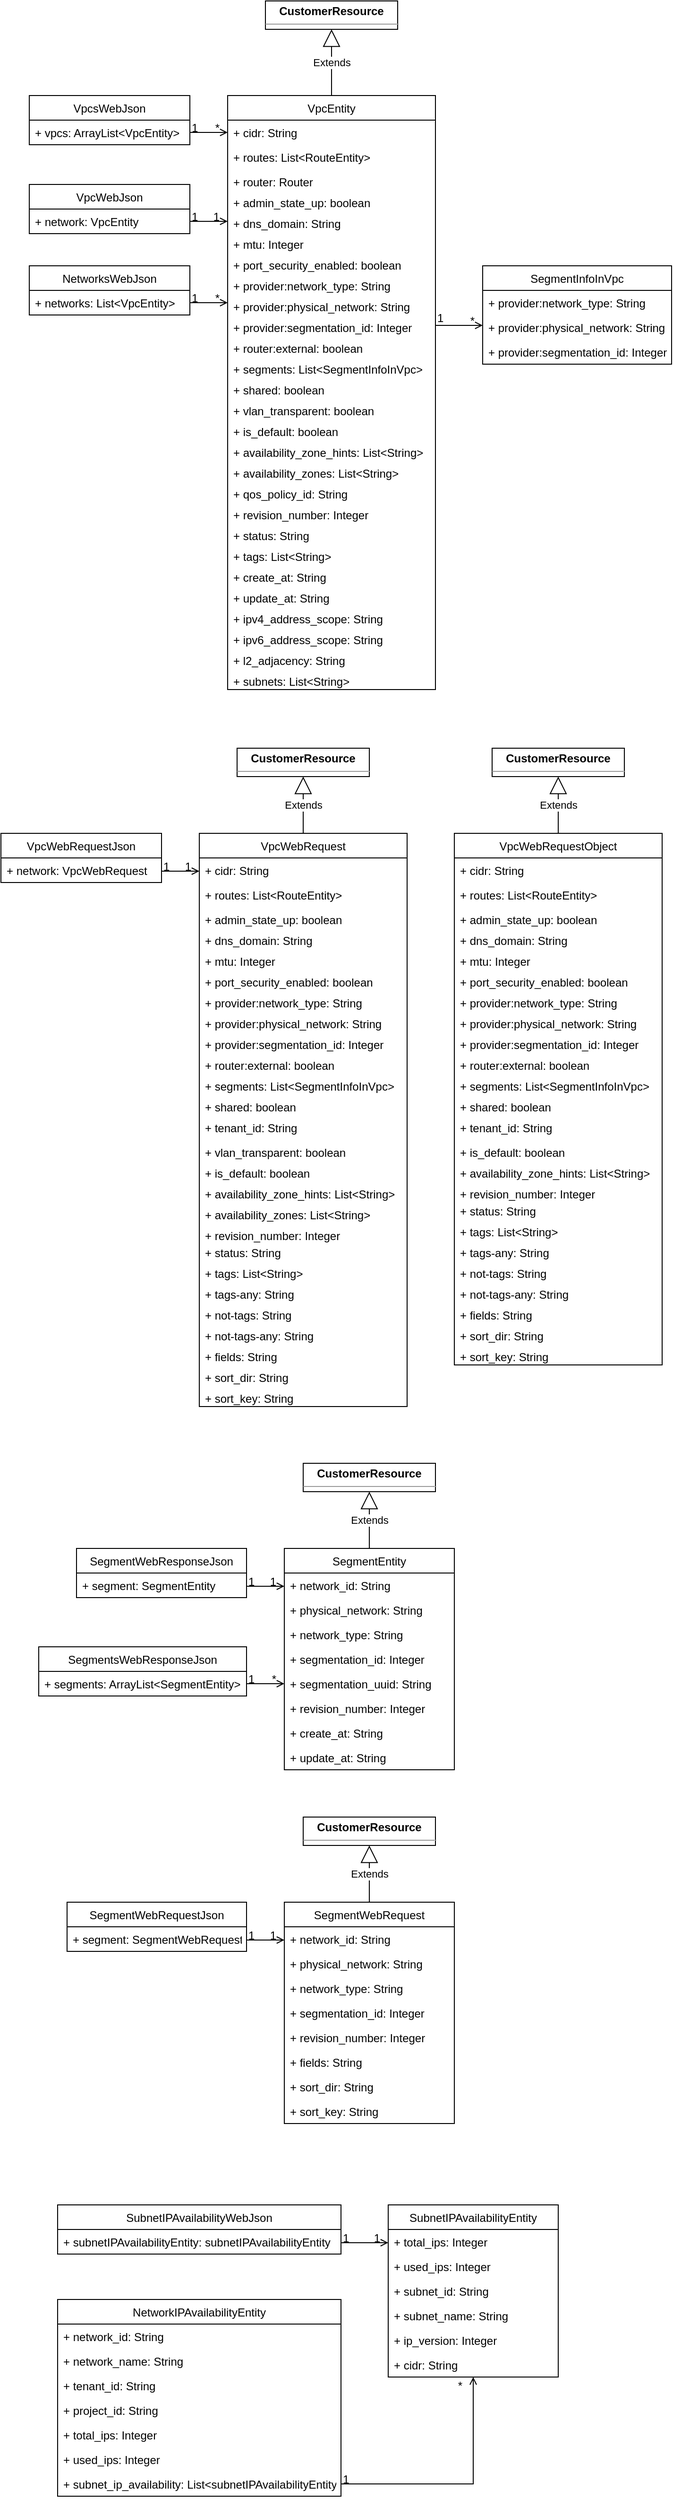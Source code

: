 <mxfile version="13.8.7" type="github">
  <diagram id="C5RBs43oDa-KdzZeNtuy" name="Page-1">
    <mxGraphModel dx="898" dy="665" grid="1" gridSize="10" guides="1" tooltips="1" connect="1" arrows="1" fold="1" page="1" pageScale="1" pageWidth="827" pageHeight="1169" math="0" shadow="0">
      <root>
        <mxCell id="WIyWlLk6GJQsqaUBKTNV-0" />
        <mxCell id="WIyWlLk6GJQsqaUBKTNV-1" parent="WIyWlLk6GJQsqaUBKTNV-0" />
        <mxCell id="Ehaus5VikyLSaYL8oiBz-0" value="VpcEntity" style="swimlane;fontStyle=0;childLayout=stackLayout;horizontal=1;startSize=26;fillColor=none;horizontalStack=0;resizeParent=1;resizeParentMax=0;resizeLast=0;collapsible=1;marginBottom=0;" vertex="1" parent="WIyWlLk6GJQsqaUBKTNV-1">
          <mxGeometry x="290" y="120" width="220" height="628" as="geometry">
            <mxRectangle x="260" y="120" width="80" height="26" as="alternateBounds" />
          </mxGeometry>
        </mxCell>
        <mxCell id="Ehaus5VikyLSaYL8oiBz-1" value="+ cidr: String" style="text;strokeColor=none;fillColor=none;align=left;verticalAlign=top;spacingLeft=4;spacingRight=4;overflow=hidden;rotatable=0;points=[[0,0.5],[1,0.5]];portConstraint=eastwest;" vertex="1" parent="Ehaus5VikyLSaYL8oiBz-0">
          <mxGeometry y="26" width="220" height="26" as="geometry" />
        </mxCell>
        <mxCell id="Ehaus5VikyLSaYL8oiBz-2" value="+ routes: List&lt;RouteEntity&gt;" style="text;strokeColor=none;fillColor=none;align=left;verticalAlign=top;spacingLeft=4;spacingRight=4;overflow=hidden;rotatable=0;points=[[0,0.5],[1,0.5]];portConstraint=eastwest;" vertex="1" parent="Ehaus5VikyLSaYL8oiBz-0">
          <mxGeometry y="52" width="220" height="26" as="geometry" />
        </mxCell>
        <mxCell id="Ehaus5VikyLSaYL8oiBz-6" value="+ router: Router&#xa;" style="text;strokeColor=none;fillColor=none;align=left;verticalAlign=top;spacingLeft=4;spacingRight=4;overflow=hidden;rotatable=0;points=[[0,0.5],[1,0.5]];portConstraint=eastwest;" vertex="1" parent="Ehaus5VikyLSaYL8oiBz-0">
          <mxGeometry y="78" width="220" height="22" as="geometry" />
        </mxCell>
        <mxCell id="Ehaus5VikyLSaYL8oiBz-3" value="+ admin_state_up: boolean&#xa;" style="text;strokeColor=none;fillColor=none;align=left;verticalAlign=top;spacingLeft=4;spacingRight=4;overflow=hidden;rotatable=0;points=[[0,0.5],[1,0.5]];portConstraint=eastwest;" vertex="1" parent="Ehaus5VikyLSaYL8oiBz-0">
          <mxGeometry y="100" width="220" height="22" as="geometry" />
        </mxCell>
        <mxCell id="Ehaus5VikyLSaYL8oiBz-7" value="+ dns_domain: String&#xa;" style="text;strokeColor=none;fillColor=none;align=left;verticalAlign=top;spacingLeft=4;spacingRight=4;overflow=hidden;rotatable=0;points=[[0,0.5],[1,0.5]];portConstraint=eastwest;" vertex="1" parent="Ehaus5VikyLSaYL8oiBz-0">
          <mxGeometry y="122" width="220" height="22" as="geometry" />
        </mxCell>
        <mxCell id="Ehaus5VikyLSaYL8oiBz-8" value="+ mtu: Integer&#xa;" style="text;strokeColor=none;fillColor=none;align=left;verticalAlign=top;spacingLeft=4;spacingRight=4;overflow=hidden;rotatable=0;points=[[0,0.5],[1,0.5]];portConstraint=eastwest;" vertex="1" parent="Ehaus5VikyLSaYL8oiBz-0">
          <mxGeometry y="144" width="220" height="22" as="geometry" />
        </mxCell>
        <mxCell id="Ehaus5VikyLSaYL8oiBz-4" value="+ port_security_enabled: boolean&#xa;" style="text;strokeColor=none;fillColor=none;align=left;verticalAlign=top;spacingLeft=4;spacingRight=4;overflow=hidden;rotatable=0;points=[[0,0.5],[1,0.5]];portConstraint=eastwest;" vertex="1" parent="Ehaus5VikyLSaYL8oiBz-0">
          <mxGeometry y="166" width="220" height="22" as="geometry" />
        </mxCell>
        <mxCell id="Ehaus5VikyLSaYL8oiBz-9" value="+ provider:network_type: String&#xa;" style="text;strokeColor=none;fillColor=none;align=left;verticalAlign=top;spacingLeft=4;spacingRight=4;overflow=hidden;rotatable=0;points=[[0,0.5],[1,0.5]];portConstraint=eastwest;" vertex="1" parent="Ehaus5VikyLSaYL8oiBz-0">
          <mxGeometry y="188" width="220" height="22" as="geometry" />
        </mxCell>
        <mxCell id="Ehaus5VikyLSaYL8oiBz-11" value="+ provider:physical_network: String&#xa;" style="text;strokeColor=none;fillColor=none;align=left;verticalAlign=top;spacingLeft=4;spacingRight=4;overflow=hidden;rotatable=0;points=[[0,0.5],[1,0.5]];portConstraint=eastwest;" vertex="1" parent="Ehaus5VikyLSaYL8oiBz-0">
          <mxGeometry y="210" width="220" height="22" as="geometry" />
        </mxCell>
        <mxCell id="Ehaus5VikyLSaYL8oiBz-12" value="+ provider:segmentation_id: Integer&#xa;" style="text;strokeColor=none;fillColor=none;align=left;verticalAlign=top;spacingLeft=4;spacingRight=4;overflow=hidden;rotatable=0;points=[[0,0.5],[1,0.5]];portConstraint=eastwest;" vertex="1" parent="Ehaus5VikyLSaYL8oiBz-0">
          <mxGeometry y="232" width="220" height="22" as="geometry" />
        </mxCell>
        <mxCell id="Ehaus5VikyLSaYL8oiBz-10" value="+ router:external: boolean" style="text;strokeColor=none;fillColor=none;align=left;verticalAlign=top;spacingLeft=4;spacingRight=4;overflow=hidden;rotatable=0;points=[[0,0.5],[1,0.5]];portConstraint=eastwest;" vertex="1" parent="Ehaus5VikyLSaYL8oiBz-0">
          <mxGeometry y="254" width="220" height="22" as="geometry" />
        </mxCell>
        <mxCell id="Ehaus5VikyLSaYL8oiBz-14" value="+ segments: List&lt;SegmentInfoInVpc&gt;&#xa;" style="text;strokeColor=none;fillColor=none;align=left;verticalAlign=top;spacingLeft=4;spacingRight=4;overflow=hidden;rotatable=0;points=[[0,0.5],[1,0.5]];portConstraint=eastwest;" vertex="1" parent="Ehaus5VikyLSaYL8oiBz-0">
          <mxGeometry y="276" width="220" height="22" as="geometry" />
        </mxCell>
        <mxCell id="Ehaus5VikyLSaYL8oiBz-15" value="+ shared: boolean&#xa;" style="text;strokeColor=none;fillColor=none;align=left;verticalAlign=top;spacingLeft=4;spacingRight=4;overflow=hidden;rotatable=0;points=[[0,0.5],[1,0.5]];portConstraint=eastwest;" vertex="1" parent="Ehaus5VikyLSaYL8oiBz-0">
          <mxGeometry y="298" width="220" height="22" as="geometry" />
        </mxCell>
        <mxCell id="Ehaus5VikyLSaYL8oiBz-16" value="+ vlan_transparent: boolean&#xa;" style="text;strokeColor=none;fillColor=none;align=left;verticalAlign=top;spacingLeft=4;spacingRight=4;overflow=hidden;rotatable=0;points=[[0,0.5],[1,0.5]];portConstraint=eastwest;" vertex="1" parent="Ehaus5VikyLSaYL8oiBz-0">
          <mxGeometry y="320" width="220" height="22" as="geometry" />
        </mxCell>
        <mxCell id="Ehaus5VikyLSaYL8oiBz-18" value="+ is_default: boolean&#xa;" style="text;strokeColor=none;fillColor=none;align=left;verticalAlign=top;spacingLeft=4;spacingRight=4;overflow=hidden;rotatable=0;points=[[0,0.5],[1,0.5]];portConstraint=eastwest;" vertex="1" parent="Ehaus5VikyLSaYL8oiBz-0">
          <mxGeometry y="342" width="220" height="22" as="geometry" />
        </mxCell>
        <mxCell id="Ehaus5VikyLSaYL8oiBz-13" value="+ availability_zone_hints: List&lt;String&gt;&#xa;" style="text;strokeColor=none;fillColor=none;align=left;verticalAlign=top;spacingLeft=4;spacingRight=4;overflow=hidden;rotatable=0;points=[[0,0.5],[1,0.5]];portConstraint=eastwest;" vertex="1" parent="Ehaus5VikyLSaYL8oiBz-0">
          <mxGeometry y="364" width="220" height="22" as="geometry" />
        </mxCell>
        <mxCell id="Ehaus5VikyLSaYL8oiBz-19" value="+ availability_zones: List&lt;String&gt;&#xa;" style="text;strokeColor=none;fillColor=none;align=left;verticalAlign=top;spacingLeft=4;spacingRight=4;overflow=hidden;rotatable=0;points=[[0,0.5],[1,0.5]];portConstraint=eastwest;" vertex="1" parent="Ehaus5VikyLSaYL8oiBz-0">
          <mxGeometry y="386" width="220" height="22" as="geometry" />
        </mxCell>
        <mxCell id="Ehaus5VikyLSaYL8oiBz-20" value="+ qos_policy_id: String&#xa;" style="text;strokeColor=none;fillColor=none;align=left;verticalAlign=top;spacingLeft=4;spacingRight=4;overflow=hidden;rotatable=0;points=[[0,0.5],[1,0.5]];portConstraint=eastwest;" vertex="1" parent="Ehaus5VikyLSaYL8oiBz-0">
          <mxGeometry y="408" width="220" height="22" as="geometry" />
        </mxCell>
        <mxCell id="Ehaus5VikyLSaYL8oiBz-21" value="+ revision_number: Integer&#xa;" style="text;strokeColor=none;fillColor=none;align=left;verticalAlign=top;spacingLeft=4;spacingRight=4;overflow=hidden;rotatable=0;points=[[0,0.5],[1,0.5]];portConstraint=eastwest;" vertex="1" parent="Ehaus5VikyLSaYL8oiBz-0">
          <mxGeometry y="430" width="220" height="22" as="geometry" />
        </mxCell>
        <mxCell id="Ehaus5VikyLSaYL8oiBz-22" value="+ status: String&#xa;" style="text;strokeColor=none;fillColor=none;align=left;verticalAlign=top;spacingLeft=4;spacingRight=4;overflow=hidden;rotatable=0;points=[[0,0.5],[1,0.5]];portConstraint=eastwest;" vertex="1" parent="Ehaus5VikyLSaYL8oiBz-0">
          <mxGeometry y="452" width="220" height="22" as="geometry" />
        </mxCell>
        <mxCell id="Ehaus5VikyLSaYL8oiBz-24" value="+ tags: List&lt;String&gt;&#xa;" style="text;strokeColor=none;fillColor=none;align=left;verticalAlign=top;spacingLeft=4;spacingRight=4;overflow=hidden;rotatable=0;points=[[0,0.5],[1,0.5]];portConstraint=eastwest;" vertex="1" parent="Ehaus5VikyLSaYL8oiBz-0">
          <mxGeometry y="474" width="220" height="22" as="geometry" />
        </mxCell>
        <mxCell id="Ehaus5VikyLSaYL8oiBz-26" value="+ create_at: String&#xa;" style="text;strokeColor=none;fillColor=none;align=left;verticalAlign=top;spacingLeft=4;spacingRight=4;overflow=hidden;rotatable=0;points=[[0,0.5],[1,0.5]];portConstraint=eastwest;" vertex="1" parent="Ehaus5VikyLSaYL8oiBz-0">
          <mxGeometry y="496" width="220" height="22" as="geometry" />
        </mxCell>
        <mxCell id="Ehaus5VikyLSaYL8oiBz-25" value="+ update_at: String&#xa;" style="text;strokeColor=none;fillColor=none;align=left;verticalAlign=top;spacingLeft=4;spacingRight=4;overflow=hidden;rotatable=0;points=[[0,0.5],[1,0.5]];portConstraint=eastwest;" vertex="1" parent="Ehaus5VikyLSaYL8oiBz-0">
          <mxGeometry y="518" width="220" height="22" as="geometry" />
        </mxCell>
        <mxCell id="Ehaus5VikyLSaYL8oiBz-27" value="+ ipv4_address_scope: String&#xa;" style="text;strokeColor=none;fillColor=none;align=left;verticalAlign=top;spacingLeft=4;spacingRight=4;overflow=hidden;rotatable=0;points=[[0,0.5],[1,0.5]];portConstraint=eastwest;" vertex="1" parent="Ehaus5VikyLSaYL8oiBz-0">
          <mxGeometry y="540" width="220" height="22" as="geometry" />
        </mxCell>
        <mxCell id="Ehaus5VikyLSaYL8oiBz-23" value="+ ipv6_address_scope: String&#xa;" style="text;strokeColor=none;fillColor=none;align=left;verticalAlign=top;spacingLeft=4;spacingRight=4;overflow=hidden;rotatable=0;points=[[0,0.5],[1,0.5]];portConstraint=eastwest;" vertex="1" parent="Ehaus5VikyLSaYL8oiBz-0">
          <mxGeometry y="562" width="220" height="22" as="geometry" />
        </mxCell>
        <mxCell id="Ehaus5VikyLSaYL8oiBz-28" value="+ l2_adjacency: String" style="text;strokeColor=none;fillColor=none;align=left;verticalAlign=top;spacingLeft=4;spacingRight=4;overflow=hidden;rotatable=0;points=[[0,0.5],[1,0.5]];portConstraint=eastwest;" vertex="1" parent="Ehaus5VikyLSaYL8oiBz-0">
          <mxGeometry y="584" width="220" height="22" as="geometry" />
        </mxCell>
        <mxCell id="Ehaus5VikyLSaYL8oiBz-31" value="+ subnets: List&lt;String&gt;" style="text;strokeColor=none;fillColor=none;align=left;verticalAlign=top;spacingLeft=4;spacingRight=4;overflow=hidden;rotatable=0;points=[[0,0.5],[1,0.5]];portConstraint=eastwest;" vertex="1" parent="Ehaus5VikyLSaYL8oiBz-0">
          <mxGeometry y="606" width="220" height="22" as="geometry" />
        </mxCell>
        <mxCell id="Ehaus5VikyLSaYL8oiBz-32" value="SegmentInfoInVpc" style="swimlane;fontStyle=0;childLayout=stackLayout;horizontal=1;startSize=26;fillColor=none;horizontalStack=0;resizeParent=1;resizeParentMax=0;resizeLast=0;collapsible=1;marginBottom=0;" vertex="1" parent="WIyWlLk6GJQsqaUBKTNV-1">
          <mxGeometry x="560" y="300" width="200" height="104" as="geometry">
            <mxRectangle x="530" y="300" width="130" height="26" as="alternateBounds" />
          </mxGeometry>
        </mxCell>
        <mxCell id="Ehaus5VikyLSaYL8oiBz-33" value="+ provider:network_type: String" style="text;strokeColor=none;fillColor=none;align=left;verticalAlign=top;spacingLeft=4;spacingRight=4;overflow=hidden;rotatable=0;points=[[0,0.5],[1,0.5]];portConstraint=eastwest;" vertex="1" parent="Ehaus5VikyLSaYL8oiBz-32">
          <mxGeometry y="26" width="200" height="26" as="geometry" />
        </mxCell>
        <mxCell id="Ehaus5VikyLSaYL8oiBz-34" value="+ provider:physical_network: String" style="text;strokeColor=none;fillColor=none;align=left;verticalAlign=top;spacingLeft=4;spacingRight=4;overflow=hidden;rotatable=0;points=[[0,0.5],[1,0.5]];portConstraint=eastwest;" vertex="1" parent="Ehaus5VikyLSaYL8oiBz-32">
          <mxGeometry y="52" width="200" height="26" as="geometry" />
        </mxCell>
        <mxCell id="Ehaus5VikyLSaYL8oiBz-37" value="+ provider:segmentation_id: Integer" style="text;strokeColor=none;fillColor=none;align=left;verticalAlign=top;spacingLeft=4;spacingRight=4;overflow=hidden;rotatable=0;points=[[0,0.5],[1,0.5]];portConstraint=eastwest;" vertex="1" parent="Ehaus5VikyLSaYL8oiBz-32">
          <mxGeometry y="78" width="200" height="26" as="geometry" />
        </mxCell>
        <mxCell id="Ehaus5VikyLSaYL8oiBz-56" value="Extends" style="endArrow=block;endSize=16;endFill=0;html=1;exitX=0.5;exitY=0;exitDx=0;exitDy=0;" edge="1" parent="WIyWlLk6GJQsqaUBKTNV-1" source="Ehaus5VikyLSaYL8oiBz-0">
          <mxGeometry width="160" relative="1" as="geometry">
            <mxPoint x="300" y="30" as="sourcePoint" />
            <mxPoint x="400" y="50" as="targetPoint" />
          </mxGeometry>
        </mxCell>
        <mxCell id="Ehaus5VikyLSaYL8oiBz-57" value="" style="endArrow=open;shadow=0;strokeWidth=1;rounded=0;endFill=1;edgeStyle=elbowEdgeStyle;elbow=vertical;" edge="1" parent="WIyWlLk6GJQsqaUBKTNV-1" source="Ehaus5VikyLSaYL8oiBz-12" target="Ehaus5VikyLSaYL8oiBz-34">
          <mxGeometry x="0.5" y="41" relative="1" as="geometry">
            <mxPoint x="510" y="365" as="sourcePoint" />
            <mxPoint x="630" y="339" as="targetPoint" />
            <mxPoint x="-40" y="32" as="offset" />
            <Array as="points">
              <mxPoint x="560" y="365" />
              <mxPoint x="600" y="250" />
            </Array>
          </mxGeometry>
        </mxCell>
        <mxCell id="Ehaus5VikyLSaYL8oiBz-58" value="1" style="resizable=0;align=left;verticalAlign=bottom;labelBackgroundColor=none;fontSize=12;" connectable="0" vertex="1" parent="Ehaus5VikyLSaYL8oiBz-57">
          <mxGeometry x="-1" relative="1" as="geometry">
            <mxPoint y="1" as="offset" />
          </mxGeometry>
        </mxCell>
        <mxCell id="Ehaus5VikyLSaYL8oiBz-59" value="*" style="resizable=0;align=right;verticalAlign=bottom;labelBackgroundColor=none;fontSize=12;" connectable="0" vertex="1" parent="Ehaus5VikyLSaYL8oiBz-57">
          <mxGeometry x="1" relative="1" as="geometry">
            <mxPoint x="-7" y="4" as="offset" />
          </mxGeometry>
        </mxCell>
        <mxCell id="Ehaus5VikyLSaYL8oiBz-61" value="VpcsWebJson" style="swimlane;fontStyle=0;childLayout=stackLayout;horizontal=1;startSize=26;fillColor=none;horizontalStack=0;resizeParent=1;resizeParentMax=0;resizeLast=0;collapsible=1;marginBottom=0;" vertex="1" parent="WIyWlLk6GJQsqaUBKTNV-1">
          <mxGeometry x="80" y="120" width="170" height="52" as="geometry" />
        </mxCell>
        <mxCell id="Ehaus5VikyLSaYL8oiBz-62" value="+ vpcs: ArrayList&lt;VpcEntity&gt;" style="text;strokeColor=none;fillColor=none;align=left;verticalAlign=top;spacingLeft=4;spacingRight=4;overflow=hidden;rotatable=0;points=[[0,0.5],[1,0.5]];portConstraint=eastwest;" vertex="1" parent="Ehaus5VikyLSaYL8oiBz-61">
          <mxGeometry y="26" width="170" height="26" as="geometry" />
        </mxCell>
        <mxCell id="Ehaus5VikyLSaYL8oiBz-70" value="" style="endArrow=open;shadow=0;strokeWidth=1;rounded=0;endFill=1;edgeStyle=elbowEdgeStyle;elbow=vertical;" edge="1" parent="WIyWlLk6GJQsqaUBKTNV-1" source="Ehaus5VikyLSaYL8oiBz-62" target="Ehaus5VikyLSaYL8oiBz-0">
          <mxGeometry x="0.5" y="41" relative="1" as="geometry">
            <mxPoint x="160" y="200" as="sourcePoint" />
            <mxPoint x="260" y="200" as="targetPoint" />
            <mxPoint x="-40" y="32" as="offset" />
            <Array as="points">
              <mxPoint x="260" y="159" />
              <mxPoint x="250" y="180" />
              <mxPoint x="270" y="159" />
              <mxPoint x="260" y="139" />
              <mxPoint x="280" y="85" />
            </Array>
          </mxGeometry>
        </mxCell>
        <mxCell id="Ehaus5VikyLSaYL8oiBz-71" value="1" style="resizable=0;align=left;verticalAlign=bottom;labelBackgroundColor=none;fontSize=12;" connectable="0" vertex="1" parent="Ehaus5VikyLSaYL8oiBz-70">
          <mxGeometry x="-1" relative="1" as="geometry">
            <mxPoint y="4" as="offset" />
          </mxGeometry>
        </mxCell>
        <mxCell id="Ehaus5VikyLSaYL8oiBz-72" value="*" style="resizable=0;align=right;verticalAlign=bottom;labelBackgroundColor=none;fontSize=12;" connectable="0" vertex="1" parent="Ehaus5VikyLSaYL8oiBz-70">
          <mxGeometry x="1" relative="1" as="geometry">
            <mxPoint x="-7" y="4" as="offset" />
          </mxGeometry>
        </mxCell>
        <mxCell id="Ehaus5VikyLSaYL8oiBz-74" value="VpcWebJson" style="swimlane;fontStyle=0;childLayout=stackLayout;horizontal=1;startSize=26;fillColor=none;horizontalStack=0;resizeParent=1;resizeParentMax=0;resizeLast=0;collapsible=1;marginBottom=0;" vertex="1" parent="WIyWlLk6GJQsqaUBKTNV-1">
          <mxGeometry x="80" y="214" width="170" height="52" as="geometry" />
        </mxCell>
        <mxCell id="Ehaus5VikyLSaYL8oiBz-75" value="+ network: VpcEntity" style="text;strokeColor=none;fillColor=none;align=left;verticalAlign=top;spacingLeft=4;spacingRight=4;overflow=hidden;rotatable=0;points=[[0,0.5],[1,0.5]];portConstraint=eastwest;" vertex="1" parent="Ehaus5VikyLSaYL8oiBz-74">
          <mxGeometry y="26" width="170" height="26" as="geometry" />
        </mxCell>
        <mxCell id="Ehaus5VikyLSaYL8oiBz-76" value="" style="endArrow=open;shadow=0;strokeWidth=1;rounded=0;endFill=1;elbow=vertical;edgeStyle=orthogonalEdgeStyle;" edge="1" parent="WIyWlLk6GJQsqaUBKTNV-1" source="Ehaus5VikyLSaYL8oiBz-75" target="Ehaus5VikyLSaYL8oiBz-7">
          <mxGeometry x="0.5" y="41" relative="1" as="geometry">
            <mxPoint x="230" y="250" as="sourcePoint" />
            <mxPoint x="160" y="350" as="targetPoint" />
            <mxPoint x="-40" y="32" as="offset" />
          </mxGeometry>
        </mxCell>
        <mxCell id="Ehaus5VikyLSaYL8oiBz-77" value="1" style="resizable=0;align=left;verticalAlign=bottom;labelBackgroundColor=none;fontSize=12;" connectable="0" vertex="1" parent="Ehaus5VikyLSaYL8oiBz-76">
          <mxGeometry x="-1" relative="1" as="geometry">
            <mxPoint y="4" as="offset" />
          </mxGeometry>
        </mxCell>
        <mxCell id="Ehaus5VikyLSaYL8oiBz-78" value="1" style="resizable=0;align=right;verticalAlign=bottom;labelBackgroundColor=none;fontSize=12;" connectable="0" vertex="1" parent="Ehaus5VikyLSaYL8oiBz-76">
          <mxGeometry x="1" relative="1" as="geometry">
            <mxPoint x="-7" y="4" as="offset" />
          </mxGeometry>
        </mxCell>
        <mxCell id="Ehaus5VikyLSaYL8oiBz-79" value="&lt;p style=&quot;margin: 0px ; margin-top: 4px ; text-align: center&quot;&gt;&lt;b&gt;CustomerResource&lt;/b&gt;&lt;/p&gt;&lt;hr size=&quot;1&quot;&gt;&lt;div style=&quot;height: 2px&quot;&gt;&lt;/div&gt;" style="verticalAlign=top;align=left;overflow=fill;fontSize=12;fontFamily=Helvetica;html=1;" vertex="1" parent="WIyWlLk6GJQsqaUBKTNV-1">
          <mxGeometry x="330" y="20" width="140" height="30" as="geometry" />
        </mxCell>
        <mxCell id="Ehaus5VikyLSaYL8oiBz-80" value="VpcWebRequest" style="swimlane;fontStyle=0;childLayout=stackLayout;horizontal=1;startSize=26;fillColor=none;horizontalStack=0;resizeParent=1;resizeParentMax=0;resizeLast=0;collapsible=1;marginBottom=0;" vertex="1" parent="WIyWlLk6GJQsqaUBKTNV-1">
          <mxGeometry x="260" y="900" width="220" height="606" as="geometry">
            <mxRectangle x="260" y="900" width="120" height="26" as="alternateBounds" />
          </mxGeometry>
        </mxCell>
        <mxCell id="Ehaus5VikyLSaYL8oiBz-81" value="+ cidr: String" style="text;strokeColor=none;fillColor=none;align=left;verticalAlign=top;spacingLeft=4;spacingRight=4;overflow=hidden;rotatable=0;points=[[0,0.5],[1,0.5]];portConstraint=eastwest;" vertex="1" parent="Ehaus5VikyLSaYL8oiBz-80">
          <mxGeometry y="26" width="220" height="26" as="geometry" />
        </mxCell>
        <mxCell id="Ehaus5VikyLSaYL8oiBz-82" value="+ routes: List&lt;RouteEntity&gt;" style="text;strokeColor=none;fillColor=none;align=left;verticalAlign=top;spacingLeft=4;spacingRight=4;overflow=hidden;rotatable=0;points=[[0,0.5],[1,0.5]];portConstraint=eastwest;" vertex="1" parent="Ehaus5VikyLSaYL8oiBz-80">
          <mxGeometry y="52" width="220" height="26" as="geometry" />
        </mxCell>
        <mxCell id="Ehaus5VikyLSaYL8oiBz-84" value="+ admin_state_up: boolean&#xa;" style="text;strokeColor=none;fillColor=none;align=left;verticalAlign=top;spacingLeft=4;spacingRight=4;overflow=hidden;rotatable=0;points=[[0,0.5],[1,0.5]];portConstraint=eastwest;" vertex="1" parent="Ehaus5VikyLSaYL8oiBz-80">
          <mxGeometry y="78" width="220" height="22" as="geometry" />
        </mxCell>
        <mxCell id="Ehaus5VikyLSaYL8oiBz-85" value="+ dns_domain: String&#xa;" style="text;strokeColor=none;fillColor=none;align=left;verticalAlign=top;spacingLeft=4;spacingRight=4;overflow=hidden;rotatable=0;points=[[0,0.5],[1,0.5]];portConstraint=eastwest;" vertex="1" parent="Ehaus5VikyLSaYL8oiBz-80">
          <mxGeometry y="100" width="220" height="22" as="geometry" />
        </mxCell>
        <mxCell id="Ehaus5VikyLSaYL8oiBz-86" value="+ mtu: Integer&#xa;" style="text;strokeColor=none;fillColor=none;align=left;verticalAlign=top;spacingLeft=4;spacingRight=4;overflow=hidden;rotatable=0;points=[[0,0.5],[1,0.5]];portConstraint=eastwest;" vertex="1" parent="Ehaus5VikyLSaYL8oiBz-80">
          <mxGeometry y="122" width="220" height="22" as="geometry" />
        </mxCell>
        <mxCell id="Ehaus5VikyLSaYL8oiBz-87" value="+ port_security_enabled: boolean&#xa;" style="text;strokeColor=none;fillColor=none;align=left;verticalAlign=top;spacingLeft=4;spacingRight=4;overflow=hidden;rotatable=0;points=[[0,0.5],[1,0.5]];portConstraint=eastwest;" vertex="1" parent="Ehaus5VikyLSaYL8oiBz-80">
          <mxGeometry y="144" width="220" height="22" as="geometry" />
        </mxCell>
        <mxCell id="Ehaus5VikyLSaYL8oiBz-88" value="+ provider:network_type: String&#xa;" style="text;strokeColor=none;fillColor=none;align=left;verticalAlign=top;spacingLeft=4;spacingRight=4;overflow=hidden;rotatable=0;points=[[0,0.5],[1,0.5]];portConstraint=eastwest;" vertex="1" parent="Ehaus5VikyLSaYL8oiBz-80">
          <mxGeometry y="166" width="220" height="22" as="geometry" />
        </mxCell>
        <mxCell id="Ehaus5VikyLSaYL8oiBz-89" value="+ provider:physical_network: String&#xa;" style="text;strokeColor=none;fillColor=none;align=left;verticalAlign=top;spacingLeft=4;spacingRight=4;overflow=hidden;rotatable=0;points=[[0,0.5],[1,0.5]];portConstraint=eastwest;" vertex="1" parent="Ehaus5VikyLSaYL8oiBz-80">
          <mxGeometry y="188" width="220" height="22" as="geometry" />
        </mxCell>
        <mxCell id="Ehaus5VikyLSaYL8oiBz-90" value="+ provider:segmentation_id: Integer&#xa;" style="text;strokeColor=none;fillColor=none;align=left;verticalAlign=top;spacingLeft=4;spacingRight=4;overflow=hidden;rotatable=0;points=[[0,0.5],[1,0.5]];portConstraint=eastwest;" vertex="1" parent="Ehaus5VikyLSaYL8oiBz-80">
          <mxGeometry y="210" width="220" height="22" as="geometry" />
        </mxCell>
        <mxCell id="Ehaus5VikyLSaYL8oiBz-91" value="+ router:external: boolean" style="text;strokeColor=none;fillColor=none;align=left;verticalAlign=top;spacingLeft=4;spacingRight=4;overflow=hidden;rotatable=0;points=[[0,0.5],[1,0.5]];portConstraint=eastwest;" vertex="1" parent="Ehaus5VikyLSaYL8oiBz-80">
          <mxGeometry y="232" width="220" height="22" as="geometry" />
        </mxCell>
        <mxCell id="Ehaus5VikyLSaYL8oiBz-92" value="+ segments: List&lt;SegmentInfoInVpc&gt;&#xa;" style="text;strokeColor=none;fillColor=none;align=left;verticalAlign=top;spacingLeft=4;spacingRight=4;overflow=hidden;rotatable=0;points=[[0,0.5],[1,0.5]];portConstraint=eastwest;" vertex="1" parent="Ehaus5VikyLSaYL8oiBz-80">
          <mxGeometry y="254" width="220" height="22" as="geometry" />
        </mxCell>
        <mxCell id="Ehaus5VikyLSaYL8oiBz-93" value="+ shared: boolean&#xa;" style="text;strokeColor=none;fillColor=none;align=left;verticalAlign=top;spacingLeft=4;spacingRight=4;overflow=hidden;rotatable=0;points=[[0,0.5],[1,0.5]];portConstraint=eastwest;" vertex="1" parent="Ehaus5VikyLSaYL8oiBz-80">
          <mxGeometry y="276" width="220" height="22" as="geometry" />
        </mxCell>
        <mxCell id="Ehaus5VikyLSaYL8oiBz-38" value="+ tenant_id: String" style="text;strokeColor=none;fillColor=none;align=left;verticalAlign=top;spacingLeft=4;spacingRight=4;overflow=hidden;rotatable=0;points=[[0,0.5],[1,0.5]];portConstraint=eastwest;" vertex="1" parent="Ehaus5VikyLSaYL8oiBz-80">
          <mxGeometry y="298" width="220" height="26" as="geometry" />
        </mxCell>
        <mxCell id="Ehaus5VikyLSaYL8oiBz-94" value="+ vlan_transparent: boolean&#xa;" style="text;strokeColor=none;fillColor=none;align=left;verticalAlign=top;spacingLeft=4;spacingRight=4;overflow=hidden;rotatable=0;points=[[0,0.5],[1,0.5]];portConstraint=eastwest;" vertex="1" parent="Ehaus5VikyLSaYL8oiBz-80">
          <mxGeometry y="324" width="220" height="22" as="geometry" />
        </mxCell>
        <mxCell id="Ehaus5VikyLSaYL8oiBz-95" value="+ is_default: boolean&#xa;" style="text;strokeColor=none;fillColor=none;align=left;verticalAlign=top;spacingLeft=4;spacingRight=4;overflow=hidden;rotatable=0;points=[[0,0.5],[1,0.5]];portConstraint=eastwest;" vertex="1" parent="Ehaus5VikyLSaYL8oiBz-80">
          <mxGeometry y="346" width="220" height="22" as="geometry" />
        </mxCell>
        <mxCell id="Ehaus5VikyLSaYL8oiBz-96" value="+ availability_zone_hints: List&lt;String&gt;&#xa;" style="text;strokeColor=none;fillColor=none;align=left;verticalAlign=top;spacingLeft=4;spacingRight=4;overflow=hidden;rotatable=0;points=[[0,0.5],[1,0.5]];portConstraint=eastwest;" vertex="1" parent="Ehaus5VikyLSaYL8oiBz-80">
          <mxGeometry y="368" width="220" height="22" as="geometry" />
        </mxCell>
        <mxCell id="Ehaus5VikyLSaYL8oiBz-97" value="+ availability_zones: List&lt;String&gt;&#xa;" style="text;strokeColor=none;fillColor=none;align=left;verticalAlign=top;spacingLeft=4;spacingRight=4;overflow=hidden;rotatable=0;points=[[0,0.5],[1,0.5]];portConstraint=eastwest;" vertex="1" parent="Ehaus5VikyLSaYL8oiBz-80">
          <mxGeometry y="390" width="220" height="22" as="geometry" />
        </mxCell>
        <mxCell id="Ehaus5VikyLSaYL8oiBz-99" value="+ revision_number: Integer&#xa;" style="text;strokeColor=none;fillColor=none;align=left;verticalAlign=top;spacingLeft=4;spacingRight=4;overflow=hidden;rotatable=0;points=[[0,0.5],[1,0.5]];portConstraint=eastwest;" vertex="1" parent="Ehaus5VikyLSaYL8oiBz-80">
          <mxGeometry y="412" width="220" height="18" as="geometry" />
        </mxCell>
        <mxCell id="Ehaus5VikyLSaYL8oiBz-100" value="+ status: String&#xa;" style="text;strokeColor=none;fillColor=none;align=left;verticalAlign=top;spacingLeft=4;spacingRight=4;overflow=hidden;rotatable=0;points=[[0,0.5],[1,0.5]];portConstraint=eastwest;" vertex="1" parent="Ehaus5VikyLSaYL8oiBz-80">
          <mxGeometry y="430" width="220" height="22" as="geometry" />
        </mxCell>
        <mxCell id="Ehaus5VikyLSaYL8oiBz-101" value="+ tags: List&lt;String&gt;&#xa;" style="text;strokeColor=none;fillColor=none;align=left;verticalAlign=top;spacingLeft=4;spacingRight=4;overflow=hidden;rotatable=0;points=[[0,0.5],[1,0.5]];portConstraint=eastwest;" vertex="1" parent="Ehaus5VikyLSaYL8oiBz-80">
          <mxGeometry y="452" width="220" height="22" as="geometry" />
        </mxCell>
        <mxCell id="Ehaus5VikyLSaYL8oiBz-102" value="+ tags-any: String&#xa;" style="text;strokeColor=none;fillColor=none;align=left;verticalAlign=top;spacingLeft=4;spacingRight=4;overflow=hidden;rotatable=0;points=[[0,0.5],[1,0.5]];portConstraint=eastwest;" vertex="1" parent="Ehaus5VikyLSaYL8oiBz-80">
          <mxGeometry y="474" width="220" height="22" as="geometry" />
        </mxCell>
        <mxCell id="Ehaus5VikyLSaYL8oiBz-103" value="+ not-tags: String&#xa;" style="text;strokeColor=none;fillColor=none;align=left;verticalAlign=top;spacingLeft=4;spacingRight=4;overflow=hidden;rotatable=0;points=[[0,0.5],[1,0.5]];portConstraint=eastwest;" vertex="1" parent="Ehaus5VikyLSaYL8oiBz-80">
          <mxGeometry y="496" width="220" height="22" as="geometry" />
        </mxCell>
        <mxCell id="Ehaus5VikyLSaYL8oiBz-104" value="+ not-tags-any: String&#xa;" style="text;strokeColor=none;fillColor=none;align=left;verticalAlign=top;spacingLeft=4;spacingRight=4;overflow=hidden;rotatable=0;points=[[0,0.5],[1,0.5]];portConstraint=eastwest;" vertex="1" parent="Ehaus5VikyLSaYL8oiBz-80">
          <mxGeometry y="518" width="220" height="22" as="geometry" />
        </mxCell>
        <mxCell id="Ehaus5VikyLSaYL8oiBz-105" value="+ fields: String&#xa;" style="text;strokeColor=none;fillColor=none;align=left;verticalAlign=top;spacingLeft=4;spacingRight=4;overflow=hidden;rotatable=0;points=[[0,0.5],[1,0.5]];portConstraint=eastwest;" vertex="1" parent="Ehaus5VikyLSaYL8oiBz-80">
          <mxGeometry y="540" width="220" height="22" as="geometry" />
        </mxCell>
        <mxCell id="Ehaus5VikyLSaYL8oiBz-106" value="+ sort_dir: String" style="text;strokeColor=none;fillColor=none;align=left;verticalAlign=top;spacingLeft=4;spacingRight=4;overflow=hidden;rotatable=0;points=[[0,0.5],[1,0.5]];portConstraint=eastwest;" vertex="1" parent="Ehaus5VikyLSaYL8oiBz-80">
          <mxGeometry y="562" width="220" height="22" as="geometry" />
        </mxCell>
        <mxCell id="Ehaus5VikyLSaYL8oiBz-107" value="+ sort_key: String" style="text;strokeColor=none;fillColor=none;align=left;verticalAlign=top;spacingLeft=4;spacingRight=4;overflow=hidden;rotatable=0;points=[[0,0.5],[1,0.5]];portConstraint=eastwest;" vertex="1" parent="Ehaus5VikyLSaYL8oiBz-80">
          <mxGeometry y="584" width="220" height="22" as="geometry" />
        </mxCell>
        <mxCell id="Ehaus5VikyLSaYL8oiBz-108" value="Extends" style="endArrow=block;endSize=16;endFill=0;html=1;" edge="1" parent="WIyWlLk6GJQsqaUBKTNV-1">
          <mxGeometry width="160" relative="1" as="geometry">
            <mxPoint x="370" y="900" as="sourcePoint" />
            <mxPoint x="370" y="840" as="targetPoint" />
          </mxGeometry>
        </mxCell>
        <mxCell id="Ehaus5VikyLSaYL8oiBz-109" value="&lt;p style=&quot;margin: 0px ; margin-top: 4px ; text-align: center&quot;&gt;&lt;b&gt;CustomerResource&lt;/b&gt;&lt;/p&gt;&lt;hr size=&quot;1&quot;&gt;&lt;div style=&quot;height: 2px&quot;&gt;&lt;/div&gt;" style="verticalAlign=top;align=left;overflow=fill;fontSize=12;fontFamily=Helvetica;html=1;" vertex="1" parent="WIyWlLk6GJQsqaUBKTNV-1">
          <mxGeometry x="300" y="810" width="140" height="30" as="geometry" />
        </mxCell>
        <mxCell id="Ehaus5VikyLSaYL8oiBz-119" value="VpcWebRequestJson" style="swimlane;fontStyle=0;childLayout=stackLayout;horizontal=1;startSize=26;fillColor=none;horizontalStack=0;resizeParent=1;resizeParentMax=0;resizeLast=0;collapsible=1;marginBottom=0;" vertex="1" parent="WIyWlLk6GJQsqaUBKTNV-1">
          <mxGeometry x="50" y="900" width="170" height="52" as="geometry" />
        </mxCell>
        <mxCell id="Ehaus5VikyLSaYL8oiBz-120" value="+ network: VpcWebRequest" style="text;strokeColor=none;fillColor=none;align=left;verticalAlign=top;spacingLeft=4;spacingRight=4;overflow=hidden;rotatable=0;points=[[0,0.5],[1,0.5]];portConstraint=eastwest;" vertex="1" parent="Ehaus5VikyLSaYL8oiBz-119">
          <mxGeometry y="26" width="170" height="26" as="geometry" />
        </mxCell>
        <mxCell id="Ehaus5VikyLSaYL8oiBz-121" value="" style="endArrow=open;shadow=0;strokeWidth=1;rounded=0;endFill=1;edgeStyle=elbowEdgeStyle;elbow=vertical;" edge="1" parent="WIyWlLk6GJQsqaUBKTNV-1" source="Ehaus5VikyLSaYL8oiBz-120" target="Ehaus5VikyLSaYL8oiBz-81">
          <mxGeometry x="0.5" y="41" relative="1" as="geometry">
            <mxPoint x="200" y="940" as="sourcePoint" />
            <mxPoint x="260" y="940" as="targetPoint" />
            <mxPoint x="-40" y="32" as="offset" />
            <Array as="points">
              <mxPoint x="230" y="940" />
              <mxPoint x="250" y="886" />
            </Array>
          </mxGeometry>
        </mxCell>
        <mxCell id="Ehaus5VikyLSaYL8oiBz-122" value="1" style="resizable=0;align=left;verticalAlign=bottom;labelBackgroundColor=none;fontSize=12;" connectable="0" vertex="1" parent="Ehaus5VikyLSaYL8oiBz-121">
          <mxGeometry x="-1" relative="1" as="geometry">
            <mxPoint y="4" as="offset" />
          </mxGeometry>
        </mxCell>
        <mxCell id="Ehaus5VikyLSaYL8oiBz-123" value="1" style="resizable=0;align=right;verticalAlign=bottom;labelBackgroundColor=none;fontSize=12;" connectable="0" vertex="1" parent="Ehaus5VikyLSaYL8oiBz-121">
          <mxGeometry x="1" relative="1" as="geometry">
            <mxPoint x="-7" y="4" as="offset" />
          </mxGeometry>
        </mxCell>
        <mxCell id="Ehaus5VikyLSaYL8oiBz-124" value="VpcWebRequestObject" style="swimlane;fontStyle=0;childLayout=stackLayout;horizontal=1;startSize=26;fillColor=none;horizontalStack=0;resizeParent=1;resizeParentMax=0;resizeLast=0;collapsible=1;marginBottom=0;" vertex="1" parent="WIyWlLk6GJQsqaUBKTNV-1">
          <mxGeometry x="530" y="900" width="220" height="562" as="geometry" />
        </mxCell>
        <mxCell id="Ehaus5VikyLSaYL8oiBz-125" value="+ cidr: String" style="text;strokeColor=none;fillColor=none;align=left;verticalAlign=top;spacingLeft=4;spacingRight=4;overflow=hidden;rotatable=0;points=[[0,0.5],[1,0.5]];portConstraint=eastwest;" vertex="1" parent="Ehaus5VikyLSaYL8oiBz-124">
          <mxGeometry y="26" width="220" height="26" as="geometry" />
        </mxCell>
        <mxCell id="Ehaus5VikyLSaYL8oiBz-126" value="+ routes: List&lt;RouteEntity&gt;" style="text;strokeColor=none;fillColor=none;align=left;verticalAlign=top;spacingLeft=4;spacingRight=4;overflow=hidden;rotatable=0;points=[[0,0.5],[1,0.5]];portConstraint=eastwest;" vertex="1" parent="Ehaus5VikyLSaYL8oiBz-124">
          <mxGeometry y="52" width="220" height="26" as="geometry" />
        </mxCell>
        <mxCell id="Ehaus5VikyLSaYL8oiBz-128" value="+ admin_state_up: boolean&#xa;" style="text;strokeColor=none;fillColor=none;align=left;verticalAlign=top;spacingLeft=4;spacingRight=4;overflow=hidden;rotatable=0;points=[[0,0.5],[1,0.5]];portConstraint=eastwest;" vertex="1" parent="Ehaus5VikyLSaYL8oiBz-124">
          <mxGeometry y="78" width="220" height="22" as="geometry" />
        </mxCell>
        <mxCell id="Ehaus5VikyLSaYL8oiBz-129" value="+ dns_domain: String&#xa;" style="text;strokeColor=none;fillColor=none;align=left;verticalAlign=top;spacingLeft=4;spacingRight=4;overflow=hidden;rotatable=0;points=[[0,0.5],[1,0.5]];portConstraint=eastwest;" vertex="1" parent="Ehaus5VikyLSaYL8oiBz-124">
          <mxGeometry y="100" width="220" height="22" as="geometry" />
        </mxCell>
        <mxCell id="Ehaus5VikyLSaYL8oiBz-130" value="+ mtu: Integer&#xa;" style="text;strokeColor=none;fillColor=none;align=left;verticalAlign=top;spacingLeft=4;spacingRight=4;overflow=hidden;rotatable=0;points=[[0,0.5],[1,0.5]];portConstraint=eastwest;" vertex="1" parent="Ehaus5VikyLSaYL8oiBz-124">
          <mxGeometry y="122" width="220" height="22" as="geometry" />
        </mxCell>
        <mxCell id="Ehaus5VikyLSaYL8oiBz-131" value="+ port_security_enabled: boolean&#xa;" style="text;strokeColor=none;fillColor=none;align=left;verticalAlign=top;spacingLeft=4;spacingRight=4;overflow=hidden;rotatable=0;points=[[0,0.5],[1,0.5]];portConstraint=eastwest;" vertex="1" parent="Ehaus5VikyLSaYL8oiBz-124">
          <mxGeometry y="144" width="220" height="22" as="geometry" />
        </mxCell>
        <mxCell id="Ehaus5VikyLSaYL8oiBz-132" value="+ provider:network_type: String&#xa;" style="text;strokeColor=none;fillColor=none;align=left;verticalAlign=top;spacingLeft=4;spacingRight=4;overflow=hidden;rotatable=0;points=[[0,0.5],[1,0.5]];portConstraint=eastwest;" vertex="1" parent="Ehaus5VikyLSaYL8oiBz-124">
          <mxGeometry y="166" width="220" height="22" as="geometry" />
        </mxCell>
        <mxCell id="Ehaus5VikyLSaYL8oiBz-133" value="+ provider:physical_network: String&#xa;" style="text;strokeColor=none;fillColor=none;align=left;verticalAlign=top;spacingLeft=4;spacingRight=4;overflow=hidden;rotatable=0;points=[[0,0.5],[1,0.5]];portConstraint=eastwest;" vertex="1" parent="Ehaus5VikyLSaYL8oiBz-124">
          <mxGeometry y="188" width="220" height="22" as="geometry" />
        </mxCell>
        <mxCell id="Ehaus5VikyLSaYL8oiBz-134" value="+ provider:segmentation_id: Integer&#xa;" style="text;strokeColor=none;fillColor=none;align=left;verticalAlign=top;spacingLeft=4;spacingRight=4;overflow=hidden;rotatable=0;points=[[0,0.5],[1,0.5]];portConstraint=eastwest;" vertex="1" parent="Ehaus5VikyLSaYL8oiBz-124">
          <mxGeometry y="210" width="220" height="22" as="geometry" />
        </mxCell>
        <mxCell id="Ehaus5VikyLSaYL8oiBz-135" value="+ router:external: boolean" style="text;strokeColor=none;fillColor=none;align=left;verticalAlign=top;spacingLeft=4;spacingRight=4;overflow=hidden;rotatable=0;points=[[0,0.5],[1,0.5]];portConstraint=eastwest;" vertex="1" parent="Ehaus5VikyLSaYL8oiBz-124">
          <mxGeometry y="232" width="220" height="22" as="geometry" />
        </mxCell>
        <mxCell id="Ehaus5VikyLSaYL8oiBz-136" value="+ segments: List&lt;SegmentInfoInVpc&gt;&#xa;" style="text;strokeColor=none;fillColor=none;align=left;verticalAlign=top;spacingLeft=4;spacingRight=4;overflow=hidden;rotatable=0;points=[[0,0.5],[1,0.5]];portConstraint=eastwest;" vertex="1" parent="Ehaus5VikyLSaYL8oiBz-124">
          <mxGeometry y="254" width="220" height="22" as="geometry" />
        </mxCell>
        <mxCell id="Ehaus5VikyLSaYL8oiBz-137" value="+ shared: boolean&#xa;" style="text;strokeColor=none;fillColor=none;align=left;verticalAlign=top;spacingLeft=4;spacingRight=4;overflow=hidden;rotatable=0;points=[[0,0.5],[1,0.5]];portConstraint=eastwest;" vertex="1" parent="Ehaus5VikyLSaYL8oiBz-124">
          <mxGeometry y="276" width="220" height="22" as="geometry" />
        </mxCell>
        <mxCell id="Ehaus5VikyLSaYL8oiBz-138" value="+ tenant_id: String" style="text;strokeColor=none;fillColor=none;align=left;verticalAlign=top;spacingLeft=4;spacingRight=4;overflow=hidden;rotatable=0;points=[[0,0.5],[1,0.5]];portConstraint=eastwest;" vertex="1" parent="Ehaus5VikyLSaYL8oiBz-124">
          <mxGeometry y="298" width="220" height="26" as="geometry" />
        </mxCell>
        <mxCell id="Ehaus5VikyLSaYL8oiBz-140" value="+ is_default: boolean&#xa;" style="text;strokeColor=none;fillColor=none;align=left;verticalAlign=top;spacingLeft=4;spacingRight=4;overflow=hidden;rotatable=0;points=[[0,0.5],[1,0.5]];portConstraint=eastwest;" vertex="1" parent="Ehaus5VikyLSaYL8oiBz-124">
          <mxGeometry y="324" width="220" height="22" as="geometry" />
        </mxCell>
        <mxCell id="Ehaus5VikyLSaYL8oiBz-141" value="+ availability_zone_hints: List&lt;String&gt;&#xa;" style="text;strokeColor=none;fillColor=none;align=left;verticalAlign=top;spacingLeft=4;spacingRight=4;overflow=hidden;rotatable=0;points=[[0,0.5],[1,0.5]];portConstraint=eastwest;" vertex="1" parent="Ehaus5VikyLSaYL8oiBz-124">
          <mxGeometry y="346" width="220" height="22" as="geometry" />
        </mxCell>
        <mxCell id="Ehaus5VikyLSaYL8oiBz-143" value="+ revision_number: Integer&#xa;" style="text;strokeColor=none;fillColor=none;align=left;verticalAlign=top;spacingLeft=4;spacingRight=4;overflow=hidden;rotatable=0;points=[[0,0.5],[1,0.5]];portConstraint=eastwest;" vertex="1" parent="Ehaus5VikyLSaYL8oiBz-124">
          <mxGeometry y="368" width="220" height="18" as="geometry" />
        </mxCell>
        <mxCell id="Ehaus5VikyLSaYL8oiBz-144" value="+ status: String&#xa;" style="text;strokeColor=none;fillColor=none;align=left;verticalAlign=top;spacingLeft=4;spacingRight=4;overflow=hidden;rotatable=0;points=[[0,0.5],[1,0.5]];portConstraint=eastwest;" vertex="1" parent="Ehaus5VikyLSaYL8oiBz-124">
          <mxGeometry y="386" width="220" height="22" as="geometry" />
        </mxCell>
        <mxCell id="Ehaus5VikyLSaYL8oiBz-145" value="+ tags: List&lt;String&gt;&#xa;" style="text;strokeColor=none;fillColor=none;align=left;verticalAlign=top;spacingLeft=4;spacingRight=4;overflow=hidden;rotatable=0;points=[[0,0.5],[1,0.5]];portConstraint=eastwest;" vertex="1" parent="Ehaus5VikyLSaYL8oiBz-124">
          <mxGeometry y="408" width="220" height="22" as="geometry" />
        </mxCell>
        <mxCell id="Ehaus5VikyLSaYL8oiBz-146" value="+ tags-any: String&#xa;" style="text;strokeColor=none;fillColor=none;align=left;verticalAlign=top;spacingLeft=4;spacingRight=4;overflow=hidden;rotatable=0;points=[[0,0.5],[1,0.5]];portConstraint=eastwest;" vertex="1" parent="Ehaus5VikyLSaYL8oiBz-124">
          <mxGeometry y="430" width="220" height="22" as="geometry" />
        </mxCell>
        <mxCell id="Ehaus5VikyLSaYL8oiBz-147" value="+ not-tags: String&#xa;" style="text;strokeColor=none;fillColor=none;align=left;verticalAlign=top;spacingLeft=4;spacingRight=4;overflow=hidden;rotatable=0;points=[[0,0.5],[1,0.5]];portConstraint=eastwest;" vertex="1" parent="Ehaus5VikyLSaYL8oiBz-124">
          <mxGeometry y="452" width="220" height="22" as="geometry" />
        </mxCell>
        <mxCell id="Ehaus5VikyLSaYL8oiBz-148" value="+ not-tags-any: String&#xa;" style="text;strokeColor=none;fillColor=none;align=left;verticalAlign=top;spacingLeft=4;spacingRight=4;overflow=hidden;rotatable=0;points=[[0,0.5],[1,0.5]];portConstraint=eastwest;" vertex="1" parent="Ehaus5VikyLSaYL8oiBz-124">
          <mxGeometry y="474" width="220" height="22" as="geometry" />
        </mxCell>
        <mxCell id="Ehaus5VikyLSaYL8oiBz-149" value="+ fields: String&#xa;" style="text;strokeColor=none;fillColor=none;align=left;verticalAlign=top;spacingLeft=4;spacingRight=4;overflow=hidden;rotatable=0;points=[[0,0.5],[1,0.5]];portConstraint=eastwest;" vertex="1" parent="Ehaus5VikyLSaYL8oiBz-124">
          <mxGeometry y="496" width="220" height="22" as="geometry" />
        </mxCell>
        <mxCell id="Ehaus5VikyLSaYL8oiBz-150" value="+ sort_dir: String" style="text;strokeColor=none;fillColor=none;align=left;verticalAlign=top;spacingLeft=4;spacingRight=4;overflow=hidden;rotatable=0;points=[[0,0.5],[1,0.5]];portConstraint=eastwest;" vertex="1" parent="Ehaus5VikyLSaYL8oiBz-124">
          <mxGeometry y="518" width="220" height="22" as="geometry" />
        </mxCell>
        <mxCell id="Ehaus5VikyLSaYL8oiBz-151" value="+ sort_key: String" style="text;strokeColor=none;fillColor=none;align=left;verticalAlign=top;spacingLeft=4;spacingRight=4;overflow=hidden;rotatable=0;points=[[0,0.5],[1,0.5]];portConstraint=eastwest;" vertex="1" parent="Ehaus5VikyLSaYL8oiBz-124">
          <mxGeometry y="540" width="220" height="22" as="geometry" />
        </mxCell>
        <mxCell id="Ehaus5VikyLSaYL8oiBz-152" value="Extends" style="endArrow=block;endSize=16;endFill=0;html=1;" edge="1" parent="WIyWlLk6GJQsqaUBKTNV-1">
          <mxGeometry width="160" relative="1" as="geometry">
            <mxPoint x="640" y="900" as="sourcePoint" />
            <mxPoint x="640" y="840" as="targetPoint" />
          </mxGeometry>
        </mxCell>
        <mxCell id="Ehaus5VikyLSaYL8oiBz-153" value="&lt;p style=&quot;margin: 0px ; margin-top: 4px ; text-align: center&quot;&gt;&lt;b&gt;CustomerResource&lt;/b&gt;&lt;/p&gt;&lt;hr size=&quot;1&quot;&gt;&lt;div style=&quot;height: 2px&quot;&gt;&lt;/div&gt;" style="verticalAlign=top;align=left;overflow=fill;fontSize=12;fontFamily=Helvetica;html=1;" vertex="1" parent="WIyWlLk6GJQsqaUBKTNV-1">
          <mxGeometry x="570" y="810" width="140" height="30" as="geometry" />
        </mxCell>
        <mxCell id="Ehaus5VikyLSaYL8oiBz-154" value="SegmentEntity" style="swimlane;fontStyle=0;childLayout=stackLayout;horizontal=1;startSize=26;fillColor=none;horizontalStack=0;resizeParent=1;resizeParentMax=0;resizeLast=0;collapsible=1;marginBottom=0;" vertex="1" parent="WIyWlLk6GJQsqaUBKTNV-1">
          <mxGeometry x="350" y="1656" width="180" height="234" as="geometry">
            <mxRectangle x="350" y="1656" width="110" height="26" as="alternateBounds" />
          </mxGeometry>
        </mxCell>
        <mxCell id="Ehaus5VikyLSaYL8oiBz-155" value="+ network_id: String" style="text;strokeColor=none;fillColor=none;align=left;verticalAlign=top;spacingLeft=4;spacingRight=4;overflow=hidden;rotatable=0;points=[[0,0.5],[1,0.5]];portConstraint=eastwest;" vertex="1" parent="Ehaus5VikyLSaYL8oiBz-154">
          <mxGeometry y="26" width="180" height="26" as="geometry" />
        </mxCell>
        <mxCell id="Ehaus5VikyLSaYL8oiBz-156" value="+ physical_network: String" style="text;strokeColor=none;fillColor=none;align=left;verticalAlign=top;spacingLeft=4;spacingRight=4;overflow=hidden;rotatable=0;points=[[0,0.5],[1,0.5]];portConstraint=eastwest;" vertex="1" parent="Ehaus5VikyLSaYL8oiBz-154">
          <mxGeometry y="52" width="180" height="26" as="geometry" />
        </mxCell>
        <mxCell id="Ehaus5VikyLSaYL8oiBz-157" value="+ network_type: String" style="text;strokeColor=none;fillColor=none;align=left;verticalAlign=top;spacingLeft=4;spacingRight=4;overflow=hidden;rotatable=0;points=[[0,0.5],[1,0.5]];portConstraint=eastwest;" vertex="1" parent="Ehaus5VikyLSaYL8oiBz-154">
          <mxGeometry y="78" width="180" height="26" as="geometry" />
        </mxCell>
        <mxCell id="Ehaus5VikyLSaYL8oiBz-158" value="+ segmentation_id: Integer" style="text;strokeColor=none;fillColor=none;align=left;verticalAlign=top;spacingLeft=4;spacingRight=4;overflow=hidden;rotatable=0;points=[[0,0.5],[1,0.5]];portConstraint=eastwest;" vertex="1" parent="Ehaus5VikyLSaYL8oiBz-154">
          <mxGeometry y="104" width="180" height="26" as="geometry" />
        </mxCell>
        <mxCell id="Ehaus5VikyLSaYL8oiBz-159" value="+ segmentation_uuid: String" style="text;strokeColor=none;fillColor=none;align=left;verticalAlign=top;spacingLeft=4;spacingRight=4;overflow=hidden;rotatable=0;points=[[0,0.5],[1,0.5]];portConstraint=eastwest;" vertex="1" parent="Ehaus5VikyLSaYL8oiBz-154">
          <mxGeometry y="130" width="180" height="26" as="geometry" />
        </mxCell>
        <mxCell id="Ehaus5VikyLSaYL8oiBz-160" value="+ revision_number: Integer" style="text;strokeColor=none;fillColor=none;align=left;verticalAlign=top;spacingLeft=4;spacingRight=4;overflow=hidden;rotatable=0;points=[[0,0.5],[1,0.5]];portConstraint=eastwest;" vertex="1" parent="Ehaus5VikyLSaYL8oiBz-154">
          <mxGeometry y="156" width="180" height="26" as="geometry" />
        </mxCell>
        <mxCell id="Ehaus5VikyLSaYL8oiBz-161" value="+ create_at: String" style="text;strokeColor=none;fillColor=none;align=left;verticalAlign=top;spacingLeft=4;spacingRight=4;overflow=hidden;rotatable=0;points=[[0,0.5],[1,0.5]];portConstraint=eastwest;" vertex="1" parent="Ehaus5VikyLSaYL8oiBz-154">
          <mxGeometry y="182" width="180" height="26" as="geometry" />
        </mxCell>
        <mxCell id="Ehaus5VikyLSaYL8oiBz-162" value="+ update_at: String" style="text;strokeColor=none;fillColor=none;align=left;verticalAlign=top;spacingLeft=4;spacingRight=4;overflow=hidden;rotatable=0;points=[[0,0.5],[1,0.5]];portConstraint=eastwest;" vertex="1" parent="Ehaus5VikyLSaYL8oiBz-154">
          <mxGeometry y="208" width="180" height="26" as="geometry" />
        </mxCell>
        <mxCell id="Ehaus5VikyLSaYL8oiBz-164" value="&lt;p style=&quot;margin: 0px ; margin-top: 4px ; text-align: center&quot;&gt;&lt;b&gt;CustomerResource&lt;/b&gt;&lt;/p&gt;&lt;hr size=&quot;1&quot;&gt;&lt;div style=&quot;height: 2px&quot;&gt;&lt;/div&gt;" style="verticalAlign=top;align=left;overflow=fill;fontSize=12;fontFamily=Helvetica;html=1;" vertex="1" parent="WIyWlLk6GJQsqaUBKTNV-1">
          <mxGeometry x="370" y="1566" width="140" height="30" as="geometry" />
        </mxCell>
        <mxCell id="Ehaus5VikyLSaYL8oiBz-166" value="Extends" style="endArrow=block;endSize=16;endFill=0;html=1;entryX=0.5;entryY=1;entryDx=0;entryDy=0;" edge="1" parent="WIyWlLk6GJQsqaUBKTNV-1" target="Ehaus5VikyLSaYL8oiBz-164">
          <mxGeometry width="160" relative="1" as="geometry">
            <mxPoint x="440" y="1656" as="sourcePoint" />
            <mxPoint x="439.5" y="1596" as="targetPoint" />
          </mxGeometry>
        </mxCell>
        <mxCell id="Ehaus5VikyLSaYL8oiBz-167" value="SegmentWebRequest" style="swimlane;fontStyle=0;childLayout=stackLayout;horizontal=1;startSize=26;fillColor=none;horizontalStack=0;resizeParent=1;resizeParentMax=0;resizeLast=0;collapsible=1;marginBottom=0;" vertex="1" parent="WIyWlLk6GJQsqaUBKTNV-1">
          <mxGeometry x="350" y="2030" width="180" height="234" as="geometry">
            <mxRectangle x="270" y="2030" width="150" height="26" as="alternateBounds" />
          </mxGeometry>
        </mxCell>
        <mxCell id="Ehaus5VikyLSaYL8oiBz-168" value="+ network_id: String" style="text;strokeColor=none;fillColor=none;align=left;verticalAlign=top;spacingLeft=4;spacingRight=4;overflow=hidden;rotatable=0;points=[[0,0.5],[1,0.5]];portConstraint=eastwest;" vertex="1" parent="Ehaus5VikyLSaYL8oiBz-167">
          <mxGeometry y="26" width="180" height="26" as="geometry" />
        </mxCell>
        <mxCell id="Ehaus5VikyLSaYL8oiBz-169" value="+ physical_network: String" style="text;strokeColor=none;fillColor=none;align=left;verticalAlign=top;spacingLeft=4;spacingRight=4;overflow=hidden;rotatable=0;points=[[0,0.5],[1,0.5]];portConstraint=eastwest;" vertex="1" parent="Ehaus5VikyLSaYL8oiBz-167">
          <mxGeometry y="52" width="180" height="26" as="geometry" />
        </mxCell>
        <mxCell id="Ehaus5VikyLSaYL8oiBz-170" value="+ network_type: String" style="text;strokeColor=none;fillColor=none;align=left;verticalAlign=top;spacingLeft=4;spacingRight=4;overflow=hidden;rotatable=0;points=[[0,0.5],[1,0.5]];portConstraint=eastwest;" vertex="1" parent="Ehaus5VikyLSaYL8oiBz-167">
          <mxGeometry y="78" width="180" height="26" as="geometry" />
        </mxCell>
        <mxCell id="Ehaus5VikyLSaYL8oiBz-171" value="+ segmentation_id: Integer" style="text;strokeColor=none;fillColor=none;align=left;verticalAlign=top;spacingLeft=4;spacingRight=4;overflow=hidden;rotatable=0;points=[[0,0.5],[1,0.5]];portConstraint=eastwest;" vertex="1" parent="Ehaus5VikyLSaYL8oiBz-167">
          <mxGeometry y="104" width="180" height="26" as="geometry" />
        </mxCell>
        <mxCell id="Ehaus5VikyLSaYL8oiBz-172" value="+ revision_number: Integer" style="text;strokeColor=none;fillColor=none;align=left;verticalAlign=top;spacingLeft=4;spacingRight=4;overflow=hidden;rotatable=0;points=[[0,0.5],[1,0.5]];portConstraint=eastwest;" vertex="1" parent="Ehaus5VikyLSaYL8oiBz-167">
          <mxGeometry y="130" width="180" height="26" as="geometry" />
        </mxCell>
        <mxCell id="Ehaus5VikyLSaYL8oiBz-173" value="+ fields: String" style="text;strokeColor=none;fillColor=none;align=left;verticalAlign=top;spacingLeft=4;spacingRight=4;overflow=hidden;rotatable=0;points=[[0,0.5],[1,0.5]];portConstraint=eastwest;" vertex="1" parent="Ehaus5VikyLSaYL8oiBz-167">
          <mxGeometry y="156" width="180" height="26" as="geometry" />
        </mxCell>
        <mxCell id="Ehaus5VikyLSaYL8oiBz-174" value="+ sort_dir: String" style="text;strokeColor=none;fillColor=none;align=left;verticalAlign=top;spacingLeft=4;spacingRight=4;overflow=hidden;rotatable=0;points=[[0,0.5],[1,0.5]];portConstraint=eastwest;" vertex="1" parent="Ehaus5VikyLSaYL8oiBz-167">
          <mxGeometry y="182" width="180" height="26" as="geometry" />
        </mxCell>
        <mxCell id="Ehaus5VikyLSaYL8oiBz-175" value="+ sort_key: String" style="text;strokeColor=none;fillColor=none;align=left;verticalAlign=top;spacingLeft=4;spacingRight=4;overflow=hidden;rotatable=0;points=[[0,0.5],[1,0.5]];portConstraint=eastwest;" vertex="1" parent="Ehaus5VikyLSaYL8oiBz-167">
          <mxGeometry y="208" width="180" height="26" as="geometry" />
        </mxCell>
        <mxCell id="Ehaus5VikyLSaYL8oiBz-176" value="&lt;p style=&quot;margin: 0px ; margin-top: 4px ; text-align: center&quot;&gt;&lt;b&gt;CustomerResource&lt;/b&gt;&lt;/p&gt;&lt;hr size=&quot;1&quot;&gt;&lt;div style=&quot;height: 2px&quot;&gt;&lt;/div&gt;" style="verticalAlign=top;align=left;overflow=fill;fontSize=12;fontFamily=Helvetica;html=1;" vertex="1" parent="WIyWlLk6GJQsqaUBKTNV-1">
          <mxGeometry x="370" y="1940" width="140" height="30" as="geometry" />
        </mxCell>
        <mxCell id="Ehaus5VikyLSaYL8oiBz-177" value="Extends" style="endArrow=block;endSize=16;endFill=0;html=1;entryX=0.5;entryY=1;entryDx=0;entryDy=0;" edge="1" parent="WIyWlLk6GJQsqaUBKTNV-1" target="Ehaus5VikyLSaYL8oiBz-176">
          <mxGeometry width="160" relative="1" as="geometry">
            <mxPoint x="440" y="2030" as="sourcePoint" />
            <mxPoint x="439.5" y="1970" as="targetPoint" />
          </mxGeometry>
        </mxCell>
        <mxCell id="Ehaus5VikyLSaYL8oiBz-178" value="SegmentWebResponseJson" style="swimlane;fontStyle=0;childLayout=stackLayout;horizontal=1;startSize=26;fillColor=none;horizontalStack=0;resizeParent=1;resizeParentMax=0;resizeLast=0;collapsible=1;marginBottom=0;" vertex="1" parent="WIyWlLk6GJQsqaUBKTNV-1">
          <mxGeometry x="130" y="1656" width="180" height="52" as="geometry" />
        </mxCell>
        <mxCell id="Ehaus5VikyLSaYL8oiBz-179" value="+ segment: SegmentEntity" style="text;strokeColor=none;fillColor=none;align=left;verticalAlign=top;spacingLeft=4;spacingRight=4;overflow=hidden;rotatable=0;points=[[0,0.5],[1,0.5]];portConstraint=eastwest;" vertex="1" parent="Ehaus5VikyLSaYL8oiBz-178">
          <mxGeometry y="26" width="180" height="26" as="geometry" />
        </mxCell>
        <mxCell id="Ehaus5VikyLSaYL8oiBz-180" value="" style="endArrow=open;shadow=0;strokeWidth=1;rounded=0;endFill=1;edgeStyle=elbowEdgeStyle;elbow=vertical;" edge="1" parent="WIyWlLk6GJQsqaUBKTNV-1" source="Ehaus5VikyLSaYL8oiBz-179" target="Ehaus5VikyLSaYL8oiBz-155">
          <mxGeometry x="0.5" y="41" relative="1" as="geometry">
            <mxPoint x="310" y="1696" as="sourcePoint" />
            <mxPoint x="350" y="1696" as="targetPoint" />
            <mxPoint x="-40" y="32" as="offset" />
            <Array as="points">
              <mxPoint x="340" y="1696" />
              <mxPoint x="360" y="1642" />
            </Array>
          </mxGeometry>
        </mxCell>
        <mxCell id="Ehaus5VikyLSaYL8oiBz-181" value="1" style="resizable=0;align=left;verticalAlign=bottom;labelBackgroundColor=none;fontSize=12;" connectable="0" vertex="1" parent="Ehaus5VikyLSaYL8oiBz-180">
          <mxGeometry x="-1" relative="1" as="geometry">
            <mxPoint y="4" as="offset" />
          </mxGeometry>
        </mxCell>
        <mxCell id="Ehaus5VikyLSaYL8oiBz-182" value="1" style="resizable=0;align=right;verticalAlign=bottom;labelBackgroundColor=none;fontSize=12;" connectable="0" vertex="1" parent="Ehaus5VikyLSaYL8oiBz-180">
          <mxGeometry x="1" relative="1" as="geometry">
            <mxPoint x="-7" y="4" as="offset" />
          </mxGeometry>
        </mxCell>
        <mxCell id="Ehaus5VikyLSaYL8oiBz-183" value="SegmentWebRequestJson" style="swimlane;fontStyle=0;childLayout=stackLayout;horizontal=1;startSize=26;fillColor=none;horizontalStack=0;resizeParent=1;resizeParentMax=0;resizeLast=0;collapsible=1;marginBottom=0;" vertex="1" parent="WIyWlLk6GJQsqaUBKTNV-1">
          <mxGeometry x="120" y="2030" width="190" height="52" as="geometry">
            <mxRectangle x="120" y="2030" width="180" height="26" as="alternateBounds" />
          </mxGeometry>
        </mxCell>
        <mxCell id="Ehaus5VikyLSaYL8oiBz-184" value="+ segment: SegmentWebRequest" style="text;strokeColor=none;fillColor=none;align=left;verticalAlign=top;spacingLeft=4;spacingRight=4;overflow=hidden;rotatable=0;points=[[0,0.5],[1,0.5]];portConstraint=eastwest;" vertex="1" parent="Ehaus5VikyLSaYL8oiBz-183">
          <mxGeometry y="26" width="190" height="26" as="geometry" />
        </mxCell>
        <mxCell id="Ehaus5VikyLSaYL8oiBz-185" value="" style="endArrow=open;shadow=0;strokeWidth=1;rounded=0;endFill=1;edgeStyle=elbowEdgeStyle;elbow=vertical;" edge="1" parent="WIyWlLk6GJQsqaUBKTNV-1" source="Ehaus5VikyLSaYL8oiBz-184" target="Ehaus5VikyLSaYL8oiBz-168">
          <mxGeometry x="0.5" y="41" relative="1" as="geometry">
            <mxPoint x="310" y="2070" as="sourcePoint" />
            <mxPoint x="350" y="2070" as="targetPoint" />
            <mxPoint x="-40" y="32" as="offset" />
            <Array as="points">
              <mxPoint x="340" y="2070" />
              <mxPoint x="360" y="2016" />
            </Array>
          </mxGeometry>
        </mxCell>
        <mxCell id="Ehaus5VikyLSaYL8oiBz-186" value="1" style="resizable=0;align=left;verticalAlign=bottom;labelBackgroundColor=none;fontSize=12;" connectable="0" vertex="1" parent="Ehaus5VikyLSaYL8oiBz-185">
          <mxGeometry x="-1" relative="1" as="geometry">
            <mxPoint y="4" as="offset" />
          </mxGeometry>
        </mxCell>
        <mxCell id="Ehaus5VikyLSaYL8oiBz-187" value="1" style="resizable=0;align=right;verticalAlign=bottom;labelBackgroundColor=none;fontSize=12;" connectable="0" vertex="1" parent="Ehaus5VikyLSaYL8oiBz-185">
          <mxGeometry x="1" relative="1" as="geometry">
            <mxPoint x="-7" y="4" as="offset" />
          </mxGeometry>
        </mxCell>
        <mxCell id="Ehaus5VikyLSaYL8oiBz-188" value="SegmentsWebResponseJson" style="swimlane;fontStyle=0;childLayout=stackLayout;horizontal=1;startSize=26;fillColor=none;horizontalStack=0;resizeParent=1;resizeParentMax=0;resizeLast=0;collapsible=1;marginBottom=0;" vertex="1" parent="WIyWlLk6GJQsqaUBKTNV-1">
          <mxGeometry x="90" y="1760" width="220" height="52" as="geometry" />
        </mxCell>
        <mxCell id="Ehaus5VikyLSaYL8oiBz-189" value="+ segments: ArrayList&lt;SegmentEntity&gt;" style="text;strokeColor=none;fillColor=none;align=left;verticalAlign=top;spacingLeft=4;spacingRight=4;overflow=hidden;rotatable=0;points=[[0,0.5],[1,0.5]];portConstraint=eastwest;" vertex="1" parent="Ehaus5VikyLSaYL8oiBz-188">
          <mxGeometry y="26" width="220" height="26" as="geometry" />
        </mxCell>
        <mxCell id="Ehaus5VikyLSaYL8oiBz-190" value="" style="endArrow=open;shadow=0;strokeWidth=1;rounded=0;endFill=1;edgeStyle=elbowEdgeStyle;elbow=vertical;" edge="1" parent="WIyWlLk6GJQsqaUBKTNV-1" source="Ehaus5VikyLSaYL8oiBz-189" target="Ehaus5VikyLSaYL8oiBz-159">
          <mxGeometry x="0.5" y="41" relative="1" as="geometry">
            <mxPoint x="220" y="1840" as="sourcePoint" />
            <mxPoint x="350" y="1799" as="targetPoint" />
            <mxPoint x="-40" y="32" as="offset" />
            <Array as="points">
              <mxPoint x="320" y="1799" />
              <mxPoint x="310" y="1820" />
              <mxPoint x="330" y="1799" />
              <mxPoint x="320" y="1779" />
              <mxPoint x="340" y="1725" />
            </Array>
          </mxGeometry>
        </mxCell>
        <mxCell id="Ehaus5VikyLSaYL8oiBz-191" value="1" style="resizable=0;align=left;verticalAlign=bottom;labelBackgroundColor=none;fontSize=12;" connectable="0" vertex="1" parent="Ehaus5VikyLSaYL8oiBz-190">
          <mxGeometry x="-1" relative="1" as="geometry">
            <mxPoint y="4" as="offset" />
          </mxGeometry>
        </mxCell>
        <mxCell id="Ehaus5VikyLSaYL8oiBz-192" value="*" style="resizable=0;align=right;verticalAlign=bottom;labelBackgroundColor=none;fontSize=12;" connectable="0" vertex="1" parent="Ehaus5VikyLSaYL8oiBz-190">
          <mxGeometry x="1" relative="1" as="geometry">
            <mxPoint x="-7" y="4" as="offset" />
          </mxGeometry>
        </mxCell>
        <mxCell id="Ehaus5VikyLSaYL8oiBz-193" value="SubnetIPAvailabilityEntity" style="swimlane;fontStyle=0;childLayout=stackLayout;horizontal=1;startSize=26;fillColor=none;horizontalStack=0;resizeParent=1;resizeParentMax=0;resizeLast=0;collapsible=1;marginBottom=0;" vertex="1" parent="WIyWlLk6GJQsqaUBKTNV-1">
          <mxGeometry x="460" y="2350" width="180" height="182" as="geometry" />
        </mxCell>
        <mxCell id="Ehaus5VikyLSaYL8oiBz-194" value="+ total_ips: Integer" style="text;strokeColor=none;fillColor=none;align=left;verticalAlign=top;spacingLeft=4;spacingRight=4;overflow=hidden;rotatable=0;points=[[0,0.5],[1,0.5]];portConstraint=eastwest;" vertex="1" parent="Ehaus5VikyLSaYL8oiBz-193">
          <mxGeometry y="26" width="180" height="26" as="geometry" />
        </mxCell>
        <mxCell id="Ehaus5VikyLSaYL8oiBz-195" value="+ used_ips: Integer" style="text;strokeColor=none;fillColor=none;align=left;verticalAlign=top;spacingLeft=4;spacingRight=4;overflow=hidden;rotatable=0;points=[[0,0.5],[1,0.5]];portConstraint=eastwest;" vertex="1" parent="Ehaus5VikyLSaYL8oiBz-193">
          <mxGeometry y="52" width="180" height="26" as="geometry" />
        </mxCell>
        <mxCell id="Ehaus5VikyLSaYL8oiBz-196" value="+ subnet_id: String" style="text;strokeColor=none;fillColor=none;align=left;verticalAlign=top;spacingLeft=4;spacingRight=4;overflow=hidden;rotatable=0;points=[[0,0.5],[1,0.5]];portConstraint=eastwest;" vertex="1" parent="Ehaus5VikyLSaYL8oiBz-193">
          <mxGeometry y="78" width="180" height="26" as="geometry" />
        </mxCell>
        <mxCell id="Ehaus5VikyLSaYL8oiBz-197" value="+ subnet_name: String" style="text;strokeColor=none;fillColor=none;align=left;verticalAlign=top;spacingLeft=4;spacingRight=4;overflow=hidden;rotatable=0;points=[[0,0.5],[1,0.5]];portConstraint=eastwest;" vertex="1" parent="Ehaus5VikyLSaYL8oiBz-193">
          <mxGeometry y="104" width="180" height="26" as="geometry" />
        </mxCell>
        <mxCell id="Ehaus5VikyLSaYL8oiBz-198" value="+ ip_version: Integer" style="text;strokeColor=none;fillColor=none;align=left;verticalAlign=top;spacingLeft=4;spacingRight=4;overflow=hidden;rotatable=0;points=[[0,0.5],[1,0.5]];portConstraint=eastwest;" vertex="1" parent="Ehaus5VikyLSaYL8oiBz-193">
          <mxGeometry y="130" width="180" height="26" as="geometry" />
        </mxCell>
        <mxCell id="Ehaus5VikyLSaYL8oiBz-199" value="+ cidr: String" style="text;strokeColor=none;fillColor=none;align=left;verticalAlign=top;spacingLeft=4;spacingRight=4;overflow=hidden;rotatable=0;points=[[0,0.5],[1,0.5]];portConstraint=eastwest;" vertex="1" parent="Ehaus5VikyLSaYL8oiBz-193">
          <mxGeometry y="156" width="180" height="26" as="geometry" />
        </mxCell>
        <mxCell id="Ehaus5VikyLSaYL8oiBz-200" value="SubnetIPAvailabilityWebJson" style="swimlane;fontStyle=0;childLayout=stackLayout;horizontal=1;startSize=26;fillColor=none;horizontalStack=0;resizeParent=1;resizeParentMax=0;resizeLast=0;collapsible=1;marginBottom=0;" vertex="1" parent="WIyWlLk6GJQsqaUBKTNV-1">
          <mxGeometry x="110" y="2350" width="300" height="52" as="geometry" />
        </mxCell>
        <mxCell id="Ehaus5VikyLSaYL8oiBz-201" value="+ subnetIPAvailabilityEntity: subnetIPAvailabilityEntity" style="text;strokeColor=none;fillColor=none;align=left;verticalAlign=top;spacingLeft=4;spacingRight=4;overflow=hidden;rotatable=0;points=[[0,0.5],[1,0.5]];portConstraint=eastwest;" vertex="1" parent="Ehaus5VikyLSaYL8oiBz-200">
          <mxGeometry y="26" width="300" height="26" as="geometry" />
        </mxCell>
        <mxCell id="Ehaus5VikyLSaYL8oiBz-202" value="" style="endArrow=open;shadow=0;strokeWidth=1;rounded=0;endFill=1;edgeStyle=elbowEdgeStyle;elbow=vertical;" edge="1" parent="WIyWlLk6GJQsqaUBKTNV-1" source="Ehaus5VikyLSaYL8oiBz-201" target="Ehaus5VikyLSaYL8oiBz-194">
          <mxGeometry x="0.5" y="41" relative="1" as="geometry">
            <mxPoint x="420" y="2390" as="sourcePoint" />
            <mxPoint x="460" y="2390" as="targetPoint" />
            <mxPoint x="-40" y="32" as="offset" />
            <Array as="points">
              <mxPoint x="450" y="2390" />
              <mxPoint x="470" y="2336" />
            </Array>
          </mxGeometry>
        </mxCell>
        <mxCell id="Ehaus5VikyLSaYL8oiBz-203" value="1" style="resizable=0;align=left;verticalAlign=bottom;labelBackgroundColor=none;fontSize=12;" connectable="0" vertex="1" parent="Ehaus5VikyLSaYL8oiBz-202">
          <mxGeometry x="-1" relative="1" as="geometry">
            <mxPoint y="4" as="offset" />
          </mxGeometry>
        </mxCell>
        <mxCell id="Ehaus5VikyLSaYL8oiBz-204" value="1" style="resizable=0;align=right;verticalAlign=bottom;labelBackgroundColor=none;fontSize=12;" connectable="0" vertex="1" parent="Ehaus5VikyLSaYL8oiBz-202">
          <mxGeometry x="1" relative="1" as="geometry">
            <mxPoint x="-7" y="4" as="offset" />
          </mxGeometry>
        </mxCell>
        <mxCell id="Ehaus5VikyLSaYL8oiBz-207" value="NetworksWebJson" style="swimlane;fontStyle=0;childLayout=stackLayout;horizontal=1;startSize=26;fillColor=none;horizontalStack=0;resizeParent=1;resizeParentMax=0;resizeLast=0;collapsible=1;marginBottom=0;" vertex="1" parent="WIyWlLk6GJQsqaUBKTNV-1">
          <mxGeometry x="80" y="300" width="170" height="52" as="geometry" />
        </mxCell>
        <mxCell id="Ehaus5VikyLSaYL8oiBz-208" value="+ networks: List&lt;VpcEntity&gt;" style="text;strokeColor=none;fillColor=none;align=left;verticalAlign=top;spacingLeft=4;spacingRight=4;overflow=hidden;rotatable=0;points=[[0,0.5],[1,0.5]];portConstraint=eastwest;" vertex="1" parent="Ehaus5VikyLSaYL8oiBz-207">
          <mxGeometry y="26" width="170" height="26" as="geometry" />
        </mxCell>
        <mxCell id="Ehaus5VikyLSaYL8oiBz-209" value="" style="endArrow=open;shadow=0;strokeWidth=1;rounded=0;endFill=1;edgeStyle=elbowEdgeStyle;elbow=vertical;" edge="1" parent="WIyWlLk6GJQsqaUBKTNV-1" source="Ehaus5VikyLSaYL8oiBz-208" target="Ehaus5VikyLSaYL8oiBz-11">
          <mxGeometry x="0.5" y="41" relative="1" as="geometry">
            <mxPoint x="160" y="380" as="sourcePoint" />
            <mxPoint x="290" y="339" as="targetPoint" />
            <mxPoint x="-40" y="32" as="offset" />
            <Array as="points">
              <mxPoint x="260" y="339" />
              <mxPoint x="250" y="360" />
              <mxPoint x="270" y="339" />
              <mxPoint x="260" y="319" />
              <mxPoint x="280" y="265" />
            </Array>
          </mxGeometry>
        </mxCell>
        <mxCell id="Ehaus5VikyLSaYL8oiBz-210" value="1" style="resizable=0;align=left;verticalAlign=bottom;labelBackgroundColor=none;fontSize=12;" connectable="0" vertex="1" parent="Ehaus5VikyLSaYL8oiBz-209">
          <mxGeometry x="-1" relative="1" as="geometry">
            <mxPoint y="4" as="offset" />
          </mxGeometry>
        </mxCell>
        <mxCell id="Ehaus5VikyLSaYL8oiBz-211" value="*" style="resizable=0;align=right;verticalAlign=bottom;labelBackgroundColor=none;fontSize=12;" connectable="0" vertex="1" parent="Ehaus5VikyLSaYL8oiBz-209">
          <mxGeometry x="1" relative="1" as="geometry">
            <mxPoint x="-7" y="4" as="offset" />
          </mxGeometry>
        </mxCell>
        <mxCell id="Ehaus5VikyLSaYL8oiBz-212" value="NetworkIPAvailabilityEntity" style="swimlane;fontStyle=0;childLayout=stackLayout;horizontal=1;startSize=26;fillColor=none;horizontalStack=0;resizeParent=1;resizeParentMax=0;resizeLast=0;collapsible=1;marginBottom=0;" vertex="1" parent="WIyWlLk6GJQsqaUBKTNV-1">
          <mxGeometry x="110" y="2450" width="300" height="208" as="geometry">
            <mxRectangle x="120" y="2030" width="180" height="26" as="alternateBounds" />
          </mxGeometry>
        </mxCell>
        <mxCell id="Ehaus5VikyLSaYL8oiBz-213" value="+ network_id: String" style="text;strokeColor=none;fillColor=none;align=left;verticalAlign=top;spacingLeft=4;spacingRight=4;overflow=hidden;rotatable=0;points=[[0,0.5],[1,0.5]];portConstraint=eastwest;" vertex="1" parent="Ehaus5VikyLSaYL8oiBz-212">
          <mxGeometry y="26" width="300" height="26" as="geometry" />
        </mxCell>
        <mxCell id="Ehaus5VikyLSaYL8oiBz-214" value="+ network_name: String" style="text;strokeColor=none;fillColor=none;align=left;verticalAlign=top;spacingLeft=4;spacingRight=4;overflow=hidden;rotatable=0;points=[[0,0.5],[1,0.5]];portConstraint=eastwest;" vertex="1" parent="Ehaus5VikyLSaYL8oiBz-212">
          <mxGeometry y="52" width="300" height="26" as="geometry" />
        </mxCell>
        <mxCell id="Ehaus5VikyLSaYL8oiBz-215" value="+ tenant_id: String" style="text;strokeColor=none;fillColor=none;align=left;verticalAlign=top;spacingLeft=4;spacingRight=4;overflow=hidden;rotatable=0;points=[[0,0.5],[1,0.5]];portConstraint=eastwest;" vertex="1" parent="Ehaus5VikyLSaYL8oiBz-212">
          <mxGeometry y="78" width="300" height="26" as="geometry" />
        </mxCell>
        <mxCell id="Ehaus5VikyLSaYL8oiBz-216" value="+ project_id: String" style="text;strokeColor=none;fillColor=none;align=left;verticalAlign=top;spacingLeft=4;spacingRight=4;overflow=hidden;rotatable=0;points=[[0,0.5],[1,0.5]];portConstraint=eastwest;" vertex="1" parent="Ehaus5VikyLSaYL8oiBz-212">
          <mxGeometry y="104" width="300" height="26" as="geometry" />
        </mxCell>
        <mxCell id="Ehaus5VikyLSaYL8oiBz-217" value="+ total_ips: Integer" style="text;strokeColor=none;fillColor=none;align=left;verticalAlign=top;spacingLeft=4;spacingRight=4;overflow=hidden;rotatable=0;points=[[0,0.5],[1,0.5]];portConstraint=eastwest;" vertex="1" parent="Ehaus5VikyLSaYL8oiBz-212">
          <mxGeometry y="130" width="300" height="26" as="geometry" />
        </mxCell>
        <mxCell id="Ehaus5VikyLSaYL8oiBz-218" value="+ used_ips: Integer" style="text;strokeColor=none;fillColor=none;align=left;verticalAlign=top;spacingLeft=4;spacingRight=4;overflow=hidden;rotatable=0;points=[[0,0.5],[1,0.5]];portConstraint=eastwest;" vertex="1" parent="Ehaus5VikyLSaYL8oiBz-212">
          <mxGeometry y="156" width="300" height="26" as="geometry" />
        </mxCell>
        <mxCell id="Ehaus5VikyLSaYL8oiBz-219" value="+ subnet_ip_availability: List&lt;subnetIPAvailabilityEntity&gt;" style="text;strokeColor=none;fillColor=none;align=left;verticalAlign=top;spacingLeft=4;spacingRight=4;overflow=hidden;rotatable=0;points=[[0,0.5],[1,0.5]];portConstraint=eastwest;" vertex="1" parent="Ehaus5VikyLSaYL8oiBz-212">
          <mxGeometry y="182" width="300" height="26" as="geometry" />
        </mxCell>
        <mxCell id="Ehaus5VikyLSaYL8oiBz-220" value="" style="endArrow=open;shadow=0;strokeWidth=1;rounded=0;endFill=1;edgeStyle=elbowEdgeStyle;elbow=vertical;" edge="1" parent="WIyWlLk6GJQsqaUBKTNV-1" source="Ehaus5VikyLSaYL8oiBz-219" target="Ehaus5VikyLSaYL8oiBz-199">
          <mxGeometry x="0.5" y="41" relative="1" as="geometry">
            <mxPoint x="389" y="2740" as="sourcePoint" />
            <mxPoint x="439" y="2740" as="targetPoint" />
            <mxPoint x="-40" y="32" as="offset" />
            <Array as="points">
              <mxPoint x="430" y="2645" />
              <mxPoint x="449" y="2686" />
            </Array>
          </mxGeometry>
        </mxCell>
        <mxCell id="Ehaus5VikyLSaYL8oiBz-221" value="1" style="resizable=0;align=left;verticalAlign=bottom;labelBackgroundColor=none;fontSize=12;" connectable="0" vertex="1" parent="Ehaus5VikyLSaYL8oiBz-220">
          <mxGeometry x="-1" relative="1" as="geometry">
            <mxPoint y="4" as="offset" />
          </mxGeometry>
        </mxCell>
        <mxCell id="Ehaus5VikyLSaYL8oiBz-222" value="*" style="resizable=0;align=right;verticalAlign=bottom;labelBackgroundColor=none;fontSize=12;" connectable="0" vertex="1" parent="Ehaus5VikyLSaYL8oiBz-220">
          <mxGeometry x="1" relative="1" as="geometry">
            <mxPoint x="-10" y="18" as="offset" />
          </mxGeometry>
        </mxCell>
      </root>
    </mxGraphModel>
  </diagram>
</mxfile>
